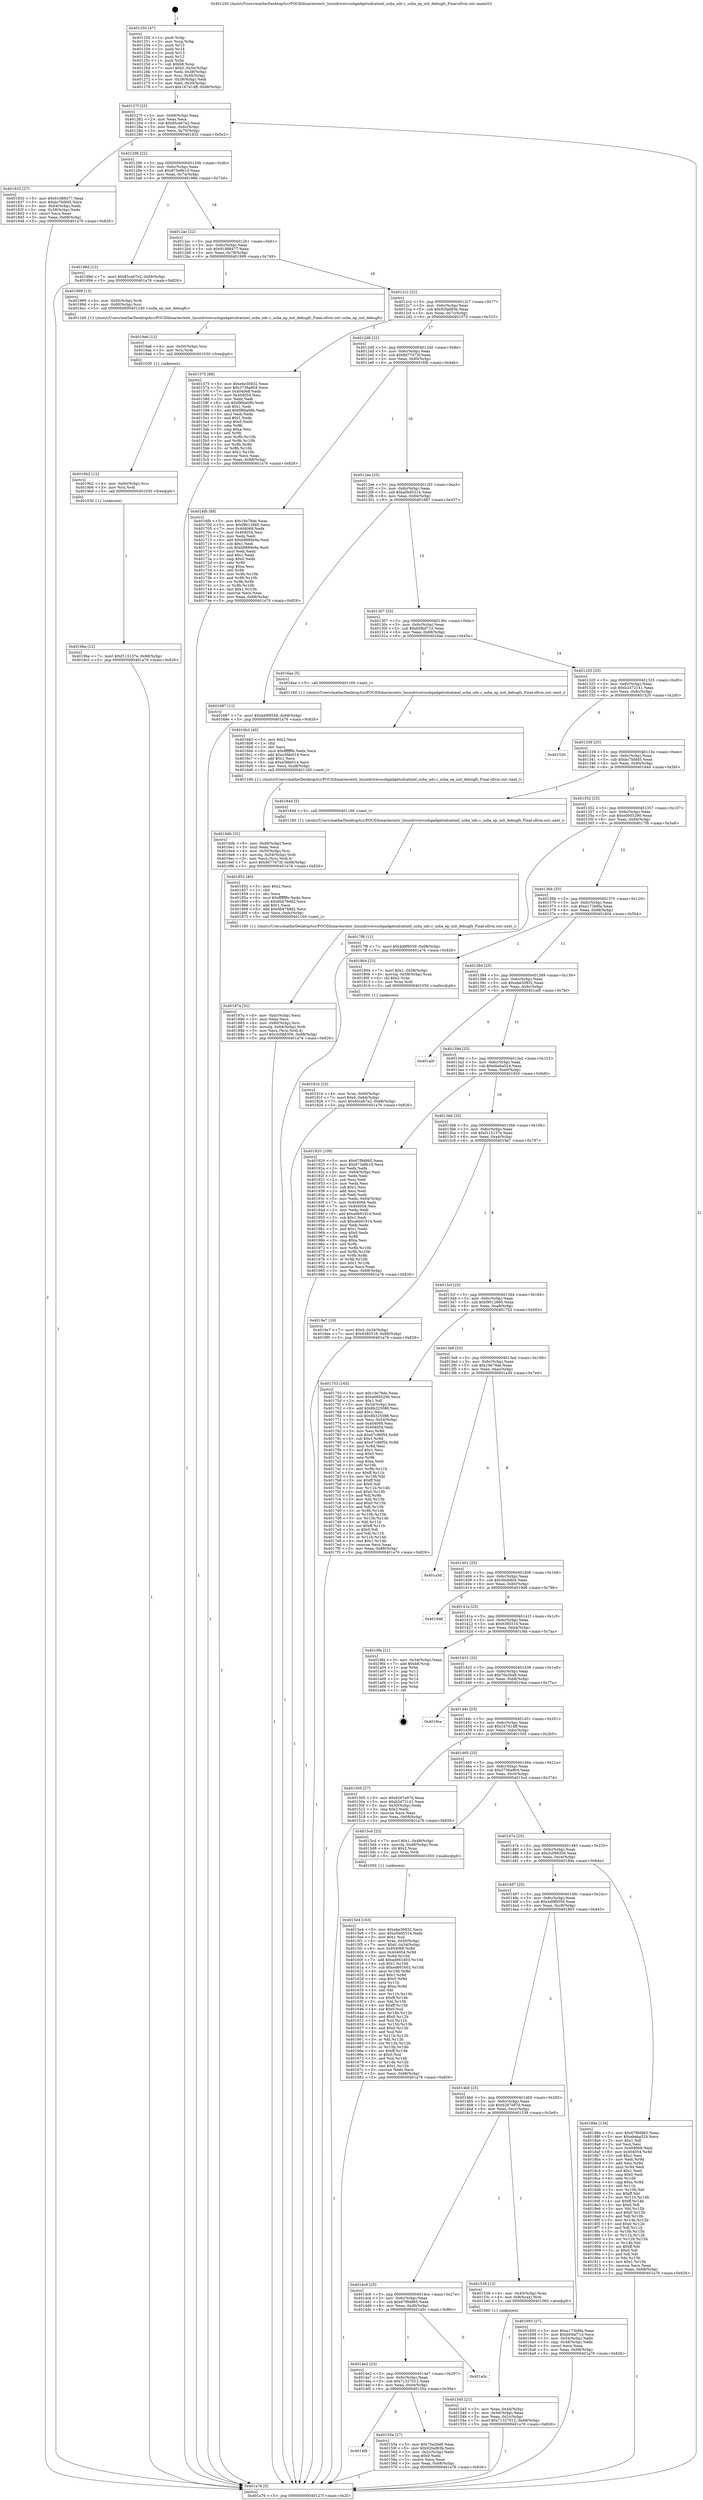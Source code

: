 digraph "0x401250" {
  label = "0x401250 (/mnt/c/Users/mathe/Desktop/tcc/POCII/binaries/extr_linuxdriversusbgadgetudcatmel_usba_udc.c_usba_ep_init_debugfs_Final-ollvm.out::main(0))"
  labelloc = "t"
  node[shape=record]

  Entry [label="",width=0.3,height=0.3,shape=circle,fillcolor=black,style=filled]
  "0x40127f" [label="{
     0x40127f [23]\l
     | [instrs]\l
     &nbsp;&nbsp;0x40127f \<+3\>: mov -0x68(%rbp),%eax\l
     &nbsp;&nbsp;0x401282 \<+2\>: mov %eax,%ecx\l
     &nbsp;&nbsp;0x401284 \<+6\>: sub $0x85ceb7e2,%ecx\l
     &nbsp;&nbsp;0x40128a \<+3\>: mov %eax,-0x6c(%rbp)\l
     &nbsp;&nbsp;0x40128d \<+3\>: mov %ecx,-0x70(%rbp)\l
     &nbsp;&nbsp;0x401290 \<+6\>: je 0000000000401832 \<main+0x5e2\>\l
  }"]
  "0x401832" [label="{
     0x401832 [27]\l
     | [instrs]\l
     &nbsp;&nbsp;0x401832 \<+5\>: mov $0x91d88477,%eax\l
     &nbsp;&nbsp;0x401837 \<+5\>: mov $0xbc7bfdd5,%ecx\l
     &nbsp;&nbsp;0x40183c \<+3\>: mov -0x64(%rbp),%edx\l
     &nbsp;&nbsp;0x40183f \<+3\>: cmp -0x58(%rbp),%edx\l
     &nbsp;&nbsp;0x401842 \<+3\>: cmovl %ecx,%eax\l
     &nbsp;&nbsp;0x401845 \<+3\>: mov %eax,-0x68(%rbp)\l
     &nbsp;&nbsp;0x401848 \<+5\>: jmp 0000000000401a76 \<main+0x826\>\l
  }"]
  "0x401296" [label="{
     0x401296 [22]\l
     | [instrs]\l
     &nbsp;&nbsp;0x401296 \<+5\>: jmp 000000000040129b \<main+0x4b\>\l
     &nbsp;&nbsp;0x40129b \<+3\>: mov -0x6c(%rbp),%eax\l
     &nbsp;&nbsp;0x40129e \<+5\>: sub $0x873e9b1d,%eax\l
     &nbsp;&nbsp;0x4012a3 \<+3\>: mov %eax,-0x74(%rbp)\l
     &nbsp;&nbsp;0x4012a6 \<+6\>: je 000000000040198d \<main+0x73d\>\l
  }"]
  Exit [label="",width=0.3,height=0.3,shape=circle,fillcolor=black,style=filled,peripheries=2]
  "0x40198d" [label="{
     0x40198d [12]\l
     | [instrs]\l
     &nbsp;&nbsp;0x40198d \<+7\>: movl $0x85ceb7e2,-0x68(%rbp)\l
     &nbsp;&nbsp;0x401994 \<+5\>: jmp 0000000000401a76 \<main+0x826\>\l
  }"]
  "0x4012ac" [label="{
     0x4012ac [22]\l
     | [instrs]\l
     &nbsp;&nbsp;0x4012ac \<+5\>: jmp 00000000004012b1 \<main+0x61\>\l
     &nbsp;&nbsp;0x4012b1 \<+3\>: mov -0x6c(%rbp),%eax\l
     &nbsp;&nbsp;0x4012b4 \<+5\>: sub $0x91d88477,%eax\l
     &nbsp;&nbsp;0x4012b9 \<+3\>: mov %eax,-0x78(%rbp)\l
     &nbsp;&nbsp;0x4012bc \<+6\>: je 0000000000401999 \<main+0x749\>\l
  }"]
  "0x4019be" [label="{
     0x4019be [12]\l
     | [instrs]\l
     &nbsp;&nbsp;0x4019be \<+7\>: movl $0xf115137e,-0x68(%rbp)\l
     &nbsp;&nbsp;0x4019c5 \<+5\>: jmp 0000000000401a76 \<main+0x826\>\l
  }"]
  "0x401999" [label="{
     0x401999 [13]\l
     | [instrs]\l
     &nbsp;&nbsp;0x401999 \<+4\>: mov -0x50(%rbp),%rdi\l
     &nbsp;&nbsp;0x40199d \<+4\>: mov -0x60(%rbp),%rsi\l
     &nbsp;&nbsp;0x4019a1 \<+5\>: call 0000000000401240 \<usba_ep_init_debugfs\>\l
     | [calls]\l
     &nbsp;&nbsp;0x401240 \{1\} (/mnt/c/Users/mathe/Desktop/tcc/POCII/binaries/extr_linuxdriversusbgadgetudcatmel_usba_udc.c_usba_ep_init_debugfs_Final-ollvm.out::usba_ep_init_debugfs)\l
  }"]
  "0x4012c2" [label="{
     0x4012c2 [22]\l
     | [instrs]\l
     &nbsp;&nbsp;0x4012c2 \<+5\>: jmp 00000000004012c7 \<main+0x77\>\l
     &nbsp;&nbsp;0x4012c7 \<+3\>: mov -0x6c(%rbp),%eax\l
     &nbsp;&nbsp;0x4012ca \<+5\>: sub $0x92fad93b,%eax\l
     &nbsp;&nbsp;0x4012cf \<+3\>: mov %eax,-0x7c(%rbp)\l
     &nbsp;&nbsp;0x4012d2 \<+6\>: je 0000000000401575 \<main+0x325\>\l
  }"]
  "0x4019b2" [label="{
     0x4019b2 [12]\l
     | [instrs]\l
     &nbsp;&nbsp;0x4019b2 \<+4\>: mov -0x60(%rbp),%rsi\l
     &nbsp;&nbsp;0x4019b6 \<+3\>: mov %rsi,%rdi\l
     &nbsp;&nbsp;0x4019b9 \<+5\>: call 0000000000401030 \<free@plt\>\l
     | [calls]\l
     &nbsp;&nbsp;0x401030 \{1\} (unknown)\l
  }"]
  "0x401575" [label="{
     0x401575 [88]\l
     | [instrs]\l
     &nbsp;&nbsp;0x401575 \<+5\>: mov $0xebe30832,%eax\l
     &nbsp;&nbsp;0x40157a \<+5\>: mov $0x3736a904,%ecx\l
     &nbsp;&nbsp;0x40157f \<+7\>: mov 0x404068,%edx\l
     &nbsp;&nbsp;0x401586 \<+7\>: mov 0x404054,%esi\l
     &nbsp;&nbsp;0x40158d \<+2\>: mov %edx,%edi\l
     &nbsp;&nbsp;0x40158f \<+6\>: sub $0xf9fda08b,%edi\l
     &nbsp;&nbsp;0x401595 \<+3\>: sub $0x1,%edi\l
     &nbsp;&nbsp;0x401598 \<+6\>: add $0xf9fda08b,%edi\l
     &nbsp;&nbsp;0x40159e \<+3\>: imul %edi,%edx\l
     &nbsp;&nbsp;0x4015a1 \<+3\>: and $0x1,%edx\l
     &nbsp;&nbsp;0x4015a4 \<+3\>: cmp $0x0,%edx\l
     &nbsp;&nbsp;0x4015a7 \<+4\>: sete %r8b\l
     &nbsp;&nbsp;0x4015ab \<+3\>: cmp $0xa,%esi\l
     &nbsp;&nbsp;0x4015ae \<+4\>: setl %r9b\l
     &nbsp;&nbsp;0x4015b2 \<+3\>: mov %r8b,%r10b\l
     &nbsp;&nbsp;0x4015b5 \<+3\>: and %r9b,%r10b\l
     &nbsp;&nbsp;0x4015b8 \<+3\>: xor %r9b,%r8b\l
     &nbsp;&nbsp;0x4015bb \<+3\>: or %r8b,%r10b\l
     &nbsp;&nbsp;0x4015be \<+4\>: test $0x1,%r10b\l
     &nbsp;&nbsp;0x4015c2 \<+3\>: cmovne %ecx,%eax\l
     &nbsp;&nbsp;0x4015c5 \<+3\>: mov %eax,-0x68(%rbp)\l
     &nbsp;&nbsp;0x4015c8 \<+5\>: jmp 0000000000401a76 \<main+0x826\>\l
  }"]
  "0x4012d8" [label="{
     0x4012d8 [22]\l
     | [instrs]\l
     &nbsp;&nbsp;0x4012d8 \<+5\>: jmp 00000000004012dd \<main+0x8d\>\l
     &nbsp;&nbsp;0x4012dd \<+3\>: mov -0x6c(%rbp),%eax\l
     &nbsp;&nbsp;0x4012e0 \<+5\>: sub $0x9d77d73f,%eax\l
     &nbsp;&nbsp;0x4012e5 \<+3\>: mov %eax,-0x80(%rbp)\l
     &nbsp;&nbsp;0x4012e8 \<+6\>: je 00000000004016fb \<main+0x4ab\>\l
  }"]
  "0x4019a6" [label="{
     0x4019a6 [12]\l
     | [instrs]\l
     &nbsp;&nbsp;0x4019a6 \<+4\>: mov -0x50(%rbp),%rsi\l
     &nbsp;&nbsp;0x4019aa \<+3\>: mov %rsi,%rdi\l
     &nbsp;&nbsp;0x4019ad \<+5\>: call 0000000000401030 \<free@plt\>\l
     | [calls]\l
     &nbsp;&nbsp;0x401030 \{1\} (unknown)\l
  }"]
  "0x4016fb" [label="{
     0x4016fb [88]\l
     | [instrs]\l
     &nbsp;&nbsp;0x4016fb \<+5\>: mov $0x19e79de,%eax\l
     &nbsp;&nbsp;0x401700 \<+5\>: mov $0xf9012660,%ecx\l
     &nbsp;&nbsp;0x401705 \<+7\>: mov 0x404068,%edx\l
     &nbsp;&nbsp;0x40170c \<+7\>: mov 0x404054,%esi\l
     &nbsp;&nbsp;0x401713 \<+2\>: mov %edx,%edi\l
     &nbsp;&nbsp;0x401715 \<+6\>: add $0xb9889e9a,%edi\l
     &nbsp;&nbsp;0x40171b \<+3\>: sub $0x1,%edi\l
     &nbsp;&nbsp;0x40171e \<+6\>: sub $0xb9889e9a,%edi\l
     &nbsp;&nbsp;0x401724 \<+3\>: imul %edi,%edx\l
     &nbsp;&nbsp;0x401727 \<+3\>: and $0x1,%edx\l
     &nbsp;&nbsp;0x40172a \<+3\>: cmp $0x0,%edx\l
     &nbsp;&nbsp;0x40172d \<+4\>: sete %r8b\l
     &nbsp;&nbsp;0x401731 \<+3\>: cmp $0xa,%esi\l
     &nbsp;&nbsp;0x401734 \<+4\>: setl %r9b\l
     &nbsp;&nbsp;0x401738 \<+3\>: mov %r8b,%r10b\l
     &nbsp;&nbsp;0x40173b \<+3\>: and %r9b,%r10b\l
     &nbsp;&nbsp;0x40173e \<+3\>: xor %r9b,%r8b\l
     &nbsp;&nbsp;0x401741 \<+3\>: or %r8b,%r10b\l
     &nbsp;&nbsp;0x401744 \<+4\>: test $0x1,%r10b\l
     &nbsp;&nbsp;0x401748 \<+3\>: cmovne %ecx,%eax\l
     &nbsp;&nbsp;0x40174b \<+3\>: mov %eax,-0x68(%rbp)\l
     &nbsp;&nbsp;0x40174e \<+5\>: jmp 0000000000401a76 \<main+0x826\>\l
  }"]
  "0x4012ee" [label="{
     0x4012ee [25]\l
     | [instrs]\l
     &nbsp;&nbsp;0x4012ee \<+5\>: jmp 00000000004012f3 \<main+0xa3\>\l
     &nbsp;&nbsp;0x4012f3 \<+3\>: mov -0x6c(%rbp),%eax\l
     &nbsp;&nbsp;0x4012f6 \<+5\>: sub $0xa5bd5314,%eax\l
     &nbsp;&nbsp;0x4012fb \<+6\>: mov %eax,-0x84(%rbp)\l
     &nbsp;&nbsp;0x401301 \<+6\>: je 0000000000401687 \<main+0x437\>\l
  }"]
  "0x40187a" [label="{
     0x40187a [32]\l
     | [instrs]\l
     &nbsp;&nbsp;0x40187a \<+6\>: mov -0xdc(%rbp),%ecx\l
     &nbsp;&nbsp;0x401880 \<+3\>: imul %eax,%ecx\l
     &nbsp;&nbsp;0x401883 \<+4\>: mov -0x60(%rbp),%rsi\l
     &nbsp;&nbsp;0x401887 \<+4\>: movslq -0x64(%rbp),%rdi\l
     &nbsp;&nbsp;0x40188b \<+3\>: mov %ecx,(%rsi,%rdi,4)\l
     &nbsp;&nbsp;0x40188e \<+7\>: movl $0x3c068356,-0x68(%rbp)\l
     &nbsp;&nbsp;0x401895 \<+5\>: jmp 0000000000401a76 \<main+0x826\>\l
  }"]
  "0x401687" [label="{
     0x401687 [12]\l
     | [instrs]\l
     &nbsp;&nbsp;0x401687 \<+7\>: movl $0x4d9f9559,-0x68(%rbp)\l
     &nbsp;&nbsp;0x40168e \<+5\>: jmp 0000000000401a76 \<main+0x826\>\l
  }"]
  "0x401307" [label="{
     0x401307 [25]\l
     | [instrs]\l
     &nbsp;&nbsp;0x401307 \<+5\>: jmp 000000000040130c \<main+0xbc\>\l
     &nbsp;&nbsp;0x40130c \<+3\>: mov -0x6c(%rbp),%eax\l
     &nbsp;&nbsp;0x40130f \<+5\>: sub $0xb09af71d,%eax\l
     &nbsp;&nbsp;0x401314 \<+6\>: mov %eax,-0x88(%rbp)\l
     &nbsp;&nbsp;0x40131a \<+6\>: je 00000000004016ae \<main+0x45e\>\l
  }"]
  "0x401852" [label="{
     0x401852 [40]\l
     | [instrs]\l
     &nbsp;&nbsp;0x401852 \<+5\>: mov $0x2,%ecx\l
     &nbsp;&nbsp;0x401857 \<+1\>: cltd\l
     &nbsp;&nbsp;0x401858 \<+2\>: idiv %ecx\l
     &nbsp;&nbsp;0x40185a \<+6\>: imul $0xfffffffe,%edx,%ecx\l
     &nbsp;&nbsp;0x401860 \<+6\>: sub $0x6b479dd2,%ecx\l
     &nbsp;&nbsp;0x401866 \<+3\>: add $0x1,%ecx\l
     &nbsp;&nbsp;0x401869 \<+6\>: add $0x6b479dd2,%ecx\l
     &nbsp;&nbsp;0x40186f \<+6\>: mov %ecx,-0xdc(%rbp)\l
     &nbsp;&nbsp;0x401875 \<+5\>: call 0000000000401160 \<next_i\>\l
     | [calls]\l
     &nbsp;&nbsp;0x401160 \{1\} (/mnt/c/Users/mathe/Desktop/tcc/POCII/binaries/extr_linuxdriversusbgadgetudcatmel_usba_udc.c_usba_ep_init_debugfs_Final-ollvm.out::next_i)\l
  }"]
  "0x4016ae" [label="{
     0x4016ae [5]\l
     | [instrs]\l
     &nbsp;&nbsp;0x4016ae \<+5\>: call 0000000000401160 \<next_i\>\l
     | [calls]\l
     &nbsp;&nbsp;0x401160 \{1\} (/mnt/c/Users/mathe/Desktop/tcc/POCII/binaries/extr_linuxdriversusbgadgetudcatmel_usba_udc.c_usba_ep_init_debugfs_Final-ollvm.out::next_i)\l
  }"]
  "0x401320" [label="{
     0x401320 [25]\l
     | [instrs]\l
     &nbsp;&nbsp;0x401320 \<+5\>: jmp 0000000000401325 \<main+0xd5\>\l
     &nbsp;&nbsp;0x401325 \<+3\>: mov -0x6c(%rbp),%eax\l
     &nbsp;&nbsp;0x401328 \<+5\>: sub $0xb2d72141,%eax\l
     &nbsp;&nbsp;0x40132d \<+6\>: mov %eax,-0x8c(%rbp)\l
     &nbsp;&nbsp;0x401333 \<+6\>: je 0000000000401520 \<main+0x2d0\>\l
  }"]
  "0x40181b" [label="{
     0x40181b [23]\l
     | [instrs]\l
     &nbsp;&nbsp;0x40181b \<+4\>: mov %rax,-0x60(%rbp)\l
     &nbsp;&nbsp;0x40181f \<+7\>: movl $0x0,-0x64(%rbp)\l
     &nbsp;&nbsp;0x401826 \<+7\>: movl $0x85ceb7e2,-0x68(%rbp)\l
     &nbsp;&nbsp;0x40182d \<+5\>: jmp 0000000000401a76 \<main+0x826\>\l
  }"]
  "0x401520" [label="{
     0x401520\l
  }", style=dashed]
  "0x401339" [label="{
     0x401339 [25]\l
     | [instrs]\l
     &nbsp;&nbsp;0x401339 \<+5\>: jmp 000000000040133e \<main+0xee\>\l
     &nbsp;&nbsp;0x40133e \<+3\>: mov -0x6c(%rbp),%eax\l
     &nbsp;&nbsp;0x401341 \<+5\>: sub $0xbc7bfdd5,%eax\l
     &nbsp;&nbsp;0x401346 \<+6\>: mov %eax,-0x90(%rbp)\l
     &nbsp;&nbsp;0x40134c \<+6\>: je 000000000040184d \<main+0x5fd\>\l
  }"]
  "0x4016db" [label="{
     0x4016db [32]\l
     | [instrs]\l
     &nbsp;&nbsp;0x4016db \<+6\>: mov -0xd8(%rbp),%ecx\l
     &nbsp;&nbsp;0x4016e1 \<+3\>: imul %eax,%ecx\l
     &nbsp;&nbsp;0x4016e4 \<+4\>: mov -0x50(%rbp),%rsi\l
     &nbsp;&nbsp;0x4016e8 \<+4\>: movslq -0x54(%rbp),%rdi\l
     &nbsp;&nbsp;0x4016ec \<+3\>: mov %ecx,(%rsi,%rdi,4)\l
     &nbsp;&nbsp;0x4016ef \<+7\>: movl $0x9d77d73f,-0x68(%rbp)\l
     &nbsp;&nbsp;0x4016f6 \<+5\>: jmp 0000000000401a76 \<main+0x826\>\l
  }"]
  "0x40184d" [label="{
     0x40184d [5]\l
     | [instrs]\l
     &nbsp;&nbsp;0x40184d \<+5\>: call 0000000000401160 \<next_i\>\l
     | [calls]\l
     &nbsp;&nbsp;0x401160 \{1\} (/mnt/c/Users/mathe/Desktop/tcc/POCII/binaries/extr_linuxdriversusbgadgetudcatmel_usba_udc.c_usba_ep_init_debugfs_Final-ollvm.out::next_i)\l
  }"]
  "0x401352" [label="{
     0x401352 [25]\l
     | [instrs]\l
     &nbsp;&nbsp;0x401352 \<+5\>: jmp 0000000000401357 \<main+0x107\>\l
     &nbsp;&nbsp;0x401357 \<+3\>: mov -0x6c(%rbp),%eax\l
     &nbsp;&nbsp;0x40135a \<+5\>: sub $0xe0955290,%eax\l
     &nbsp;&nbsp;0x40135f \<+6\>: mov %eax,-0x94(%rbp)\l
     &nbsp;&nbsp;0x401365 \<+6\>: je 00000000004017f8 \<main+0x5a8\>\l
  }"]
  "0x4016b3" [label="{
     0x4016b3 [40]\l
     | [instrs]\l
     &nbsp;&nbsp;0x4016b3 \<+5\>: mov $0x2,%ecx\l
     &nbsp;&nbsp;0x4016b8 \<+1\>: cltd\l
     &nbsp;&nbsp;0x4016b9 \<+2\>: idiv %ecx\l
     &nbsp;&nbsp;0x4016bb \<+6\>: imul $0xfffffffe,%edx,%ecx\l
     &nbsp;&nbsp;0x4016c1 \<+6\>: add $0xe3fde014,%ecx\l
     &nbsp;&nbsp;0x4016c7 \<+3\>: add $0x1,%ecx\l
     &nbsp;&nbsp;0x4016ca \<+6\>: sub $0xe3fde014,%ecx\l
     &nbsp;&nbsp;0x4016d0 \<+6\>: mov %ecx,-0xd8(%rbp)\l
     &nbsp;&nbsp;0x4016d6 \<+5\>: call 0000000000401160 \<next_i\>\l
     | [calls]\l
     &nbsp;&nbsp;0x401160 \{1\} (/mnt/c/Users/mathe/Desktop/tcc/POCII/binaries/extr_linuxdriversusbgadgetudcatmel_usba_udc.c_usba_ep_init_debugfs_Final-ollvm.out::next_i)\l
  }"]
  "0x4017f8" [label="{
     0x4017f8 [12]\l
     | [instrs]\l
     &nbsp;&nbsp;0x4017f8 \<+7\>: movl $0x4d9f9559,-0x68(%rbp)\l
     &nbsp;&nbsp;0x4017ff \<+5\>: jmp 0000000000401a76 \<main+0x826\>\l
  }"]
  "0x40136b" [label="{
     0x40136b [25]\l
     | [instrs]\l
     &nbsp;&nbsp;0x40136b \<+5\>: jmp 0000000000401370 \<main+0x120\>\l
     &nbsp;&nbsp;0x401370 \<+3\>: mov -0x6c(%rbp),%eax\l
     &nbsp;&nbsp;0x401373 \<+5\>: sub $0xe173b6fa,%eax\l
     &nbsp;&nbsp;0x401378 \<+6\>: mov %eax,-0x98(%rbp)\l
     &nbsp;&nbsp;0x40137e \<+6\>: je 0000000000401804 \<main+0x5b4\>\l
  }"]
  "0x4015e4" [label="{
     0x4015e4 [163]\l
     | [instrs]\l
     &nbsp;&nbsp;0x4015e4 \<+5\>: mov $0xebe30832,%ecx\l
     &nbsp;&nbsp;0x4015e9 \<+5\>: mov $0xa5bd5314,%edx\l
     &nbsp;&nbsp;0x4015ee \<+3\>: mov $0x1,%sil\l
     &nbsp;&nbsp;0x4015f1 \<+4\>: mov %rax,-0x50(%rbp)\l
     &nbsp;&nbsp;0x4015f5 \<+7\>: movl $0x0,-0x54(%rbp)\l
     &nbsp;&nbsp;0x4015fc \<+8\>: mov 0x404068,%r8d\l
     &nbsp;&nbsp;0x401604 \<+8\>: mov 0x404054,%r9d\l
     &nbsp;&nbsp;0x40160c \<+3\>: mov %r8d,%r10d\l
     &nbsp;&nbsp;0x40160f \<+7\>: add $0xed661603,%r10d\l
     &nbsp;&nbsp;0x401616 \<+4\>: sub $0x1,%r10d\l
     &nbsp;&nbsp;0x40161a \<+7\>: sub $0xed661603,%r10d\l
     &nbsp;&nbsp;0x401621 \<+4\>: imul %r10d,%r8d\l
     &nbsp;&nbsp;0x401625 \<+4\>: and $0x1,%r8d\l
     &nbsp;&nbsp;0x401629 \<+4\>: cmp $0x0,%r8d\l
     &nbsp;&nbsp;0x40162d \<+4\>: sete %r11b\l
     &nbsp;&nbsp;0x401631 \<+4\>: cmp $0xa,%r9d\l
     &nbsp;&nbsp;0x401635 \<+3\>: setl %bl\l
     &nbsp;&nbsp;0x401638 \<+3\>: mov %r11b,%r14b\l
     &nbsp;&nbsp;0x40163b \<+4\>: xor $0xff,%r14b\l
     &nbsp;&nbsp;0x40163f \<+3\>: mov %bl,%r15b\l
     &nbsp;&nbsp;0x401642 \<+4\>: xor $0xff,%r15b\l
     &nbsp;&nbsp;0x401646 \<+4\>: xor $0x0,%sil\l
     &nbsp;&nbsp;0x40164a \<+3\>: mov %r14b,%r12b\l
     &nbsp;&nbsp;0x40164d \<+4\>: and $0x0,%r12b\l
     &nbsp;&nbsp;0x401651 \<+3\>: and %sil,%r11b\l
     &nbsp;&nbsp;0x401654 \<+3\>: mov %r15b,%r13b\l
     &nbsp;&nbsp;0x401657 \<+4\>: and $0x0,%r13b\l
     &nbsp;&nbsp;0x40165b \<+3\>: and %sil,%bl\l
     &nbsp;&nbsp;0x40165e \<+3\>: or %r11b,%r12b\l
     &nbsp;&nbsp;0x401661 \<+3\>: or %bl,%r13b\l
     &nbsp;&nbsp;0x401664 \<+3\>: xor %r13b,%r12b\l
     &nbsp;&nbsp;0x401667 \<+3\>: or %r15b,%r14b\l
     &nbsp;&nbsp;0x40166a \<+4\>: xor $0xff,%r14b\l
     &nbsp;&nbsp;0x40166e \<+4\>: or $0x0,%sil\l
     &nbsp;&nbsp;0x401672 \<+3\>: and %sil,%r14b\l
     &nbsp;&nbsp;0x401675 \<+3\>: or %r14b,%r12b\l
     &nbsp;&nbsp;0x401678 \<+4\>: test $0x1,%r12b\l
     &nbsp;&nbsp;0x40167c \<+3\>: cmovne %edx,%ecx\l
     &nbsp;&nbsp;0x40167f \<+3\>: mov %ecx,-0x68(%rbp)\l
     &nbsp;&nbsp;0x401682 \<+5\>: jmp 0000000000401a76 \<main+0x826\>\l
  }"]
  "0x401804" [label="{
     0x401804 [23]\l
     | [instrs]\l
     &nbsp;&nbsp;0x401804 \<+7\>: movl $0x1,-0x58(%rbp)\l
     &nbsp;&nbsp;0x40180b \<+4\>: movslq -0x58(%rbp),%rax\l
     &nbsp;&nbsp;0x40180f \<+4\>: shl $0x2,%rax\l
     &nbsp;&nbsp;0x401813 \<+3\>: mov %rax,%rdi\l
     &nbsp;&nbsp;0x401816 \<+5\>: call 0000000000401050 \<malloc@plt\>\l
     | [calls]\l
     &nbsp;&nbsp;0x401050 \{1\} (unknown)\l
  }"]
  "0x401384" [label="{
     0x401384 [25]\l
     | [instrs]\l
     &nbsp;&nbsp;0x401384 \<+5\>: jmp 0000000000401389 \<main+0x139\>\l
     &nbsp;&nbsp;0x401389 \<+3\>: mov -0x6c(%rbp),%eax\l
     &nbsp;&nbsp;0x40138c \<+5\>: sub $0xebe30832,%eax\l
     &nbsp;&nbsp;0x401391 \<+6\>: mov %eax,-0x9c(%rbp)\l
     &nbsp;&nbsp;0x401397 \<+6\>: je 0000000000401a0f \<main+0x7bf\>\l
  }"]
  "0x4014fb" [label="{
     0x4014fb\l
  }", style=dashed]
  "0x401a0f" [label="{
     0x401a0f\l
  }", style=dashed]
  "0x40139d" [label="{
     0x40139d [25]\l
     | [instrs]\l
     &nbsp;&nbsp;0x40139d \<+5\>: jmp 00000000004013a2 \<main+0x152\>\l
     &nbsp;&nbsp;0x4013a2 \<+3\>: mov -0x6c(%rbp),%eax\l
     &nbsp;&nbsp;0x4013a5 \<+5\>: sub $0xebeba524,%eax\l
     &nbsp;&nbsp;0x4013aa \<+6\>: mov %eax,-0xa0(%rbp)\l
     &nbsp;&nbsp;0x4013b0 \<+6\>: je 0000000000401920 \<main+0x6d0\>\l
  }"]
  "0x40155a" [label="{
     0x40155a [27]\l
     | [instrs]\l
     &nbsp;&nbsp;0x40155a \<+5\>: mov $0x70e2bd8,%eax\l
     &nbsp;&nbsp;0x40155f \<+5\>: mov $0x92fad93b,%ecx\l
     &nbsp;&nbsp;0x401564 \<+3\>: mov -0x2c(%rbp),%edx\l
     &nbsp;&nbsp;0x401567 \<+3\>: cmp $0x0,%edx\l
     &nbsp;&nbsp;0x40156a \<+3\>: cmove %ecx,%eax\l
     &nbsp;&nbsp;0x40156d \<+3\>: mov %eax,-0x68(%rbp)\l
     &nbsp;&nbsp;0x401570 \<+5\>: jmp 0000000000401a76 \<main+0x826\>\l
  }"]
  "0x401920" [label="{
     0x401920 [109]\l
     | [instrs]\l
     &nbsp;&nbsp;0x401920 \<+5\>: mov $0x67f9d865,%eax\l
     &nbsp;&nbsp;0x401925 \<+5\>: mov $0x873e9b1d,%ecx\l
     &nbsp;&nbsp;0x40192a \<+2\>: xor %edx,%edx\l
     &nbsp;&nbsp;0x40192c \<+3\>: mov -0x64(%rbp),%esi\l
     &nbsp;&nbsp;0x40192f \<+2\>: mov %edx,%edi\l
     &nbsp;&nbsp;0x401931 \<+2\>: sub %esi,%edi\l
     &nbsp;&nbsp;0x401933 \<+2\>: mov %edx,%esi\l
     &nbsp;&nbsp;0x401935 \<+3\>: sub $0x1,%esi\l
     &nbsp;&nbsp;0x401938 \<+2\>: add %esi,%edi\l
     &nbsp;&nbsp;0x40193a \<+2\>: sub %edi,%edx\l
     &nbsp;&nbsp;0x40193c \<+3\>: mov %edx,-0x64(%rbp)\l
     &nbsp;&nbsp;0x40193f \<+7\>: mov 0x404068,%edx\l
     &nbsp;&nbsp;0x401946 \<+7\>: mov 0x404054,%esi\l
     &nbsp;&nbsp;0x40194d \<+2\>: mov %edx,%edi\l
     &nbsp;&nbsp;0x40194f \<+6\>: add $0xa6b91914,%edi\l
     &nbsp;&nbsp;0x401955 \<+3\>: sub $0x1,%edi\l
     &nbsp;&nbsp;0x401958 \<+6\>: sub $0xa6b91914,%edi\l
     &nbsp;&nbsp;0x40195e \<+3\>: imul %edi,%edx\l
     &nbsp;&nbsp;0x401961 \<+3\>: and $0x1,%edx\l
     &nbsp;&nbsp;0x401964 \<+3\>: cmp $0x0,%edx\l
     &nbsp;&nbsp;0x401967 \<+4\>: sete %r8b\l
     &nbsp;&nbsp;0x40196b \<+3\>: cmp $0xa,%esi\l
     &nbsp;&nbsp;0x40196e \<+4\>: setl %r9b\l
     &nbsp;&nbsp;0x401972 \<+3\>: mov %r8b,%r10b\l
     &nbsp;&nbsp;0x401975 \<+3\>: and %r9b,%r10b\l
     &nbsp;&nbsp;0x401978 \<+3\>: xor %r9b,%r8b\l
     &nbsp;&nbsp;0x40197b \<+3\>: or %r8b,%r10b\l
     &nbsp;&nbsp;0x40197e \<+4\>: test $0x1,%r10b\l
     &nbsp;&nbsp;0x401982 \<+3\>: cmovne %ecx,%eax\l
     &nbsp;&nbsp;0x401985 \<+3\>: mov %eax,-0x68(%rbp)\l
     &nbsp;&nbsp;0x401988 \<+5\>: jmp 0000000000401a76 \<main+0x826\>\l
  }"]
  "0x4013b6" [label="{
     0x4013b6 [25]\l
     | [instrs]\l
     &nbsp;&nbsp;0x4013b6 \<+5\>: jmp 00000000004013bb \<main+0x16b\>\l
     &nbsp;&nbsp;0x4013bb \<+3\>: mov -0x6c(%rbp),%eax\l
     &nbsp;&nbsp;0x4013be \<+5\>: sub $0xf115137e,%eax\l
     &nbsp;&nbsp;0x4013c3 \<+6\>: mov %eax,-0xa4(%rbp)\l
     &nbsp;&nbsp;0x4013c9 \<+6\>: je 00000000004019e7 \<main+0x797\>\l
  }"]
  "0x4014e2" [label="{
     0x4014e2 [25]\l
     | [instrs]\l
     &nbsp;&nbsp;0x4014e2 \<+5\>: jmp 00000000004014e7 \<main+0x297\>\l
     &nbsp;&nbsp;0x4014e7 \<+3\>: mov -0x6c(%rbp),%eax\l
     &nbsp;&nbsp;0x4014ea \<+5\>: sub $0x71327012,%eax\l
     &nbsp;&nbsp;0x4014ef \<+6\>: mov %eax,-0xd4(%rbp)\l
     &nbsp;&nbsp;0x4014f5 \<+6\>: je 000000000040155a \<main+0x30a\>\l
  }"]
  "0x4019e7" [label="{
     0x4019e7 [19]\l
     | [instrs]\l
     &nbsp;&nbsp;0x4019e7 \<+7\>: movl $0x0,-0x34(%rbp)\l
     &nbsp;&nbsp;0x4019ee \<+7\>: movl $0x6385516,-0x68(%rbp)\l
     &nbsp;&nbsp;0x4019f5 \<+5\>: jmp 0000000000401a76 \<main+0x826\>\l
  }"]
  "0x4013cf" [label="{
     0x4013cf [25]\l
     | [instrs]\l
     &nbsp;&nbsp;0x4013cf \<+5\>: jmp 00000000004013d4 \<main+0x184\>\l
     &nbsp;&nbsp;0x4013d4 \<+3\>: mov -0x6c(%rbp),%eax\l
     &nbsp;&nbsp;0x4013d7 \<+5\>: sub $0xf9012660,%eax\l
     &nbsp;&nbsp;0x4013dc \<+6\>: mov %eax,-0xa8(%rbp)\l
     &nbsp;&nbsp;0x4013e2 \<+6\>: je 0000000000401753 \<main+0x503\>\l
  }"]
  "0x401a5c" [label="{
     0x401a5c\l
  }", style=dashed]
  "0x401753" [label="{
     0x401753 [165]\l
     | [instrs]\l
     &nbsp;&nbsp;0x401753 \<+5\>: mov $0x19e79de,%eax\l
     &nbsp;&nbsp;0x401758 \<+5\>: mov $0xe0955290,%ecx\l
     &nbsp;&nbsp;0x40175d \<+2\>: mov $0x1,%dl\l
     &nbsp;&nbsp;0x40175f \<+3\>: mov -0x54(%rbp),%esi\l
     &nbsp;&nbsp;0x401762 \<+6\>: add $0x8b325086,%esi\l
     &nbsp;&nbsp;0x401768 \<+3\>: add $0x1,%esi\l
     &nbsp;&nbsp;0x40176b \<+6\>: sub $0x8b325086,%esi\l
     &nbsp;&nbsp;0x401771 \<+3\>: mov %esi,-0x54(%rbp)\l
     &nbsp;&nbsp;0x401774 \<+7\>: mov 0x404068,%esi\l
     &nbsp;&nbsp;0x40177b \<+7\>: mov 0x404054,%edi\l
     &nbsp;&nbsp;0x401782 \<+3\>: mov %esi,%r8d\l
     &nbsp;&nbsp;0x401785 \<+7\>: sub $0xd7c86f54,%r8d\l
     &nbsp;&nbsp;0x40178c \<+4\>: sub $0x1,%r8d\l
     &nbsp;&nbsp;0x401790 \<+7\>: add $0xd7c86f54,%r8d\l
     &nbsp;&nbsp;0x401797 \<+4\>: imul %r8d,%esi\l
     &nbsp;&nbsp;0x40179b \<+3\>: and $0x1,%esi\l
     &nbsp;&nbsp;0x40179e \<+3\>: cmp $0x0,%esi\l
     &nbsp;&nbsp;0x4017a1 \<+4\>: sete %r9b\l
     &nbsp;&nbsp;0x4017a5 \<+3\>: cmp $0xa,%edi\l
     &nbsp;&nbsp;0x4017a8 \<+4\>: setl %r10b\l
     &nbsp;&nbsp;0x4017ac \<+3\>: mov %r9b,%r11b\l
     &nbsp;&nbsp;0x4017af \<+4\>: xor $0xff,%r11b\l
     &nbsp;&nbsp;0x4017b3 \<+3\>: mov %r10b,%bl\l
     &nbsp;&nbsp;0x4017b6 \<+3\>: xor $0xff,%bl\l
     &nbsp;&nbsp;0x4017b9 \<+3\>: xor $0x0,%dl\l
     &nbsp;&nbsp;0x4017bc \<+3\>: mov %r11b,%r14b\l
     &nbsp;&nbsp;0x4017bf \<+4\>: and $0x0,%r14b\l
     &nbsp;&nbsp;0x4017c3 \<+3\>: and %dl,%r9b\l
     &nbsp;&nbsp;0x4017c6 \<+3\>: mov %bl,%r15b\l
     &nbsp;&nbsp;0x4017c9 \<+4\>: and $0x0,%r15b\l
     &nbsp;&nbsp;0x4017cd \<+3\>: and %dl,%r10b\l
     &nbsp;&nbsp;0x4017d0 \<+3\>: or %r9b,%r14b\l
     &nbsp;&nbsp;0x4017d3 \<+3\>: or %r10b,%r15b\l
     &nbsp;&nbsp;0x4017d6 \<+3\>: xor %r15b,%r14b\l
     &nbsp;&nbsp;0x4017d9 \<+3\>: or %bl,%r11b\l
     &nbsp;&nbsp;0x4017dc \<+4\>: xor $0xff,%r11b\l
     &nbsp;&nbsp;0x4017e0 \<+3\>: or $0x0,%dl\l
     &nbsp;&nbsp;0x4017e3 \<+3\>: and %dl,%r11b\l
     &nbsp;&nbsp;0x4017e6 \<+3\>: or %r11b,%r14b\l
     &nbsp;&nbsp;0x4017e9 \<+4\>: test $0x1,%r14b\l
     &nbsp;&nbsp;0x4017ed \<+3\>: cmovne %ecx,%eax\l
     &nbsp;&nbsp;0x4017f0 \<+3\>: mov %eax,-0x68(%rbp)\l
     &nbsp;&nbsp;0x4017f3 \<+5\>: jmp 0000000000401a76 \<main+0x826\>\l
  }"]
  "0x4013e8" [label="{
     0x4013e8 [25]\l
     | [instrs]\l
     &nbsp;&nbsp;0x4013e8 \<+5\>: jmp 00000000004013ed \<main+0x19d\>\l
     &nbsp;&nbsp;0x4013ed \<+3\>: mov -0x6c(%rbp),%eax\l
     &nbsp;&nbsp;0x4013f0 \<+5\>: sub $0x19e79de,%eax\l
     &nbsp;&nbsp;0x4013f5 \<+6\>: mov %eax,-0xac(%rbp)\l
     &nbsp;&nbsp;0x4013fb \<+6\>: je 0000000000401a3d \<main+0x7ed\>\l
  }"]
  "0x401545" [label="{
     0x401545 [21]\l
     | [instrs]\l
     &nbsp;&nbsp;0x401545 \<+3\>: mov %eax,-0x44(%rbp)\l
     &nbsp;&nbsp;0x401548 \<+3\>: mov -0x44(%rbp),%eax\l
     &nbsp;&nbsp;0x40154b \<+3\>: mov %eax,-0x2c(%rbp)\l
     &nbsp;&nbsp;0x40154e \<+7\>: movl $0x71327012,-0x68(%rbp)\l
     &nbsp;&nbsp;0x401555 \<+5\>: jmp 0000000000401a76 \<main+0x826\>\l
  }"]
  "0x401a3d" [label="{
     0x401a3d\l
  }", style=dashed]
  "0x401401" [label="{
     0x401401 [25]\l
     | [instrs]\l
     &nbsp;&nbsp;0x401401 \<+5\>: jmp 0000000000401406 \<main+0x1b6\>\l
     &nbsp;&nbsp;0x401406 \<+3\>: mov -0x6c(%rbp),%eax\l
     &nbsp;&nbsp;0x401409 \<+5\>: sub $0x4bcbd04,%eax\l
     &nbsp;&nbsp;0x40140e \<+6\>: mov %eax,-0xb0(%rbp)\l
     &nbsp;&nbsp;0x401414 \<+6\>: je 00000000004019d6 \<main+0x786\>\l
  }"]
  "0x4014c9" [label="{
     0x4014c9 [25]\l
     | [instrs]\l
     &nbsp;&nbsp;0x4014c9 \<+5\>: jmp 00000000004014ce \<main+0x27e\>\l
     &nbsp;&nbsp;0x4014ce \<+3\>: mov -0x6c(%rbp),%eax\l
     &nbsp;&nbsp;0x4014d1 \<+5\>: sub $0x67f9d865,%eax\l
     &nbsp;&nbsp;0x4014d6 \<+6\>: mov %eax,-0xd0(%rbp)\l
     &nbsp;&nbsp;0x4014dc \<+6\>: je 0000000000401a5c \<main+0x80c\>\l
  }"]
  "0x4019d6" [label="{
     0x4019d6\l
  }", style=dashed]
  "0x40141a" [label="{
     0x40141a [25]\l
     | [instrs]\l
     &nbsp;&nbsp;0x40141a \<+5\>: jmp 000000000040141f \<main+0x1cf\>\l
     &nbsp;&nbsp;0x40141f \<+3\>: mov -0x6c(%rbp),%eax\l
     &nbsp;&nbsp;0x401422 \<+5\>: sub $0x6385516,%eax\l
     &nbsp;&nbsp;0x401427 \<+6\>: mov %eax,-0xb4(%rbp)\l
     &nbsp;&nbsp;0x40142d \<+6\>: je 00000000004019fa \<main+0x7aa\>\l
  }"]
  "0x401538" [label="{
     0x401538 [13]\l
     | [instrs]\l
     &nbsp;&nbsp;0x401538 \<+4\>: mov -0x40(%rbp),%rax\l
     &nbsp;&nbsp;0x40153c \<+4\>: mov 0x8(%rax),%rdi\l
     &nbsp;&nbsp;0x401540 \<+5\>: call 0000000000401060 \<atoi@plt\>\l
     | [calls]\l
     &nbsp;&nbsp;0x401060 \{1\} (unknown)\l
  }"]
  "0x4019fa" [label="{
     0x4019fa [21]\l
     | [instrs]\l
     &nbsp;&nbsp;0x4019fa \<+3\>: mov -0x34(%rbp),%eax\l
     &nbsp;&nbsp;0x4019fd \<+7\>: add $0xb8,%rsp\l
     &nbsp;&nbsp;0x401a04 \<+1\>: pop %rbx\l
     &nbsp;&nbsp;0x401a05 \<+2\>: pop %r12\l
     &nbsp;&nbsp;0x401a07 \<+2\>: pop %r13\l
     &nbsp;&nbsp;0x401a09 \<+2\>: pop %r14\l
     &nbsp;&nbsp;0x401a0b \<+2\>: pop %r15\l
     &nbsp;&nbsp;0x401a0d \<+1\>: pop %rbp\l
     &nbsp;&nbsp;0x401a0e \<+1\>: ret\l
  }"]
  "0x401433" [label="{
     0x401433 [25]\l
     | [instrs]\l
     &nbsp;&nbsp;0x401433 \<+5\>: jmp 0000000000401438 \<main+0x1e8\>\l
     &nbsp;&nbsp;0x401438 \<+3\>: mov -0x6c(%rbp),%eax\l
     &nbsp;&nbsp;0x40143b \<+5\>: sub $0x70e2bd8,%eax\l
     &nbsp;&nbsp;0x401440 \<+6\>: mov %eax,-0xb8(%rbp)\l
     &nbsp;&nbsp;0x401446 \<+6\>: je 00000000004019ca \<main+0x77a\>\l
  }"]
  "0x4014b0" [label="{
     0x4014b0 [25]\l
     | [instrs]\l
     &nbsp;&nbsp;0x4014b0 \<+5\>: jmp 00000000004014b5 \<main+0x265\>\l
     &nbsp;&nbsp;0x4014b5 \<+3\>: mov -0x6c(%rbp),%eax\l
     &nbsp;&nbsp;0x4014b8 \<+5\>: sub $0x6267e97d,%eax\l
     &nbsp;&nbsp;0x4014bd \<+6\>: mov %eax,-0xcc(%rbp)\l
     &nbsp;&nbsp;0x4014c3 \<+6\>: je 0000000000401538 \<main+0x2e8\>\l
  }"]
  "0x4019ca" [label="{
     0x4019ca\l
  }", style=dashed]
  "0x40144c" [label="{
     0x40144c [25]\l
     | [instrs]\l
     &nbsp;&nbsp;0x40144c \<+5\>: jmp 0000000000401451 \<main+0x201\>\l
     &nbsp;&nbsp;0x401451 \<+3\>: mov -0x6c(%rbp),%eax\l
     &nbsp;&nbsp;0x401454 \<+5\>: sub $0x167d14ff,%eax\l
     &nbsp;&nbsp;0x401459 \<+6\>: mov %eax,-0xbc(%rbp)\l
     &nbsp;&nbsp;0x40145f \<+6\>: je 0000000000401505 \<main+0x2b5\>\l
  }"]
  "0x401693" [label="{
     0x401693 [27]\l
     | [instrs]\l
     &nbsp;&nbsp;0x401693 \<+5\>: mov $0xe173b6fa,%eax\l
     &nbsp;&nbsp;0x401698 \<+5\>: mov $0xb09af71d,%ecx\l
     &nbsp;&nbsp;0x40169d \<+3\>: mov -0x54(%rbp),%edx\l
     &nbsp;&nbsp;0x4016a0 \<+3\>: cmp -0x48(%rbp),%edx\l
     &nbsp;&nbsp;0x4016a3 \<+3\>: cmovl %ecx,%eax\l
     &nbsp;&nbsp;0x4016a6 \<+3\>: mov %eax,-0x68(%rbp)\l
     &nbsp;&nbsp;0x4016a9 \<+5\>: jmp 0000000000401a76 \<main+0x826\>\l
  }"]
  "0x401505" [label="{
     0x401505 [27]\l
     | [instrs]\l
     &nbsp;&nbsp;0x401505 \<+5\>: mov $0x6267e97d,%eax\l
     &nbsp;&nbsp;0x40150a \<+5\>: mov $0xb2d72141,%ecx\l
     &nbsp;&nbsp;0x40150f \<+3\>: mov -0x30(%rbp),%edx\l
     &nbsp;&nbsp;0x401512 \<+3\>: cmp $0x2,%edx\l
     &nbsp;&nbsp;0x401515 \<+3\>: cmovne %ecx,%eax\l
     &nbsp;&nbsp;0x401518 \<+3\>: mov %eax,-0x68(%rbp)\l
     &nbsp;&nbsp;0x40151b \<+5\>: jmp 0000000000401a76 \<main+0x826\>\l
  }"]
  "0x401465" [label="{
     0x401465 [25]\l
     | [instrs]\l
     &nbsp;&nbsp;0x401465 \<+5\>: jmp 000000000040146a \<main+0x21a\>\l
     &nbsp;&nbsp;0x40146a \<+3\>: mov -0x6c(%rbp),%eax\l
     &nbsp;&nbsp;0x40146d \<+5\>: sub $0x3736a904,%eax\l
     &nbsp;&nbsp;0x401472 \<+6\>: mov %eax,-0xc0(%rbp)\l
     &nbsp;&nbsp;0x401478 \<+6\>: je 00000000004015cd \<main+0x37d\>\l
  }"]
  "0x401a76" [label="{
     0x401a76 [5]\l
     | [instrs]\l
     &nbsp;&nbsp;0x401a76 \<+5\>: jmp 000000000040127f \<main+0x2f\>\l
  }"]
  "0x401250" [label="{
     0x401250 [47]\l
     | [instrs]\l
     &nbsp;&nbsp;0x401250 \<+1\>: push %rbp\l
     &nbsp;&nbsp;0x401251 \<+3\>: mov %rsp,%rbp\l
     &nbsp;&nbsp;0x401254 \<+2\>: push %r15\l
     &nbsp;&nbsp;0x401256 \<+2\>: push %r14\l
     &nbsp;&nbsp;0x401258 \<+2\>: push %r13\l
     &nbsp;&nbsp;0x40125a \<+2\>: push %r12\l
     &nbsp;&nbsp;0x40125c \<+1\>: push %rbx\l
     &nbsp;&nbsp;0x40125d \<+7\>: sub $0xb8,%rsp\l
     &nbsp;&nbsp;0x401264 \<+7\>: movl $0x0,-0x34(%rbp)\l
     &nbsp;&nbsp;0x40126b \<+3\>: mov %edi,-0x38(%rbp)\l
     &nbsp;&nbsp;0x40126e \<+4\>: mov %rsi,-0x40(%rbp)\l
     &nbsp;&nbsp;0x401272 \<+3\>: mov -0x38(%rbp),%edi\l
     &nbsp;&nbsp;0x401275 \<+3\>: mov %edi,-0x30(%rbp)\l
     &nbsp;&nbsp;0x401278 \<+7\>: movl $0x167d14ff,-0x68(%rbp)\l
  }"]
  "0x401497" [label="{
     0x401497 [25]\l
     | [instrs]\l
     &nbsp;&nbsp;0x401497 \<+5\>: jmp 000000000040149c \<main+0x24c\>\l
     &nbsp;&nbsp;0x40149c \<+3\>: mov -0x6c(%rbp),%eax\l
     &nbsp;&nbsp;0x40149f \<+5\>: sub $0x4d9f9559,%eax\l
     &nbsp;&nbsp;0x4014a4 \<+6\>: mov %eax,-0xc8(%rbp)\l
     &nbsp;&nbsp;0x4014aa \<+6\>: je 0000000000401693 \<main+0x443\>\l
  }"]
  "0x4015cd" [label="{
     0x4015cd [23]\l
     | [instrs]\l
     &nbsp;&nbsp;0x4015cd \<+7\>: movl $0x1,-0x48(%rbp)\l
     &nbsp;&nbsp;0x4015d4 \<+4\>: movslq -0x48(%rbp),%rax\l
     &nbsp;&nbsp;0x4015d8 \<+4\>: shl $0x2,%rax\l
     &nbsp;&nbsp;0x4015dc \<+3\>: mov %rax,%rdi\l
     &nbsp;&nbsp;0x4015df \<+5\>: call 0000000000401050 \<malloc@plt\>\l
     | [calls]\l
     &nbsp;&nbsp;0x401050 \{1\} (unknown)\l
  }"]
  "0x40147e" [label="{
     0x40147e [25]\l
     | [instrs]\l
     &nbsp;&nbsp;0x40147e \<+5\>: jmp 0000000000401483 \<main+0x233\>\l
     &nbsp;&nbsp;0x401483 \<+3\>: mov -0x6c(%rbp),%eax\l
     &nbsp;&nbsp;0x401486 \<+5\>: sub $0x3c068356,%eax\l
     &nbsp;&nbsp;0x40148b \<+6\>: mov %eax,-0xc4(%rbp)\l
     &nbsp;&nbsp;0x401491 \<+6\>: je 000000000040189a \<main+0x64a\>\l
  }"]
  "0x40189a" [label="{
     0x40189a [134]\l
     | [instrs]\l
     &nbsp;&nbsp;0x40189a \<+5\>: mov $0x67f9d865,%eax\l
     &nbsp;&nbsp;0x40189f \<+5\>: mov $0xebeba524,%ecx\l
     &nbsp;&nbsp;0x4018a4 \<+2\>: mov $0x1,%dl\l
     &nbsp;&nbsp;0x4018a6 \<+2\>: xor %esi,%esi\l
     &nbsp;&nbsp;0x4018a8 \<+7\>: mov 0x404068,%edi\l
     &nbsp;&nbsp;0x4018af \<+8\>: mov 0x404054,%r8d\l
     &nbsp;&nbsp;0x4018b7 \<+3\>: sub $0x1,%esi\l
     &nbsp;&nbsp;0x4018ba \<+3\>: mov %edi,%r9d\l
     &nbsp;&nbsp;0x4018bd \<+3\>: add %esi,%r9d\l
     &nbsp;&nbsp;0x4018c0 \<+4\>: imul %r9d,%edi\l
     &nbsp;&nbsp;0x4018c4 \<+3\>: and $0x1,%edi\l
     &nbsp;&nbsp;0x4018c7 \<+3\>: cmp $0x0,%edi\l
     &nbsp;&nbsp;0x4018ca \<+4\>: sete %r10b\l
     &nbsp;&nbsp;0x4018ce \<+4\>: cmp $0xa,%r8d\l
     &nbsp;&nbsp;0x4018d2 \<+4\>: setl %r11b\l
     &nbsp;&nbsp;0x4018d6 \<+3\>: mov %r10b,%bl\l
     &nbsp;&nbsp;0x4018d9 \<+3\>: xor $0xff,%bl\l
     &nbsp;&nbsp;0x4018dc \<+3\>: mov %r11b,%r14b\l
     &nbsp;&nbsp;0x4018df \<+4\>: xor $0xff,%r14b\l
     &nbsp;&nbsp;0x4018e3 \<+3\>: xor $0x0,%dl\l
     &nbsp;&nbsp;0x4018e6 \<+3\>: mov %bl,%r15b\l
     &nbsp;&nbsp;0x4018e9 \<+4\>: and $0x0,%r15b\l
     &nbsp;&nbsp;0x4018ed \<+3\>: and %dl,%r10b\l
     &nbsp;&nbsp;0x4018f0 \<+3\>: mov %r14b,%r12b\l
     &nbsp;&nbsp;0x4018f3 \<+4\>: and $0x0,%r12b\l
     &nbsp;&nbsp;0x4018f7 \<+3\>: and %dl,%r11b\l
     &nbsp;&nbsp;0x4018fa \<+3\>: or %r10b,%r15b\l
     &nbsp;&nbsp;0x4018fd \<+3\>: or %r11b,%r12b\l
     &nbsp;&nbsp;0x401900 \<+3\>: xor %r12b,%r15b\l
     &nbsp;&nbsp;0x401903 \<+3\>: or %r14b,%bl\l
     &nbsp;&nbsp;0x401906 \<+3\>: xor $0xff,%bl\l
     &nbsp;&nbsp;0x401909 \<+3\>: or $0x0,%dl\l
     &nbsp;&nbsp;0x40190c \<+2\>: and %dl,%bl\l
     &nbsp;&nbsp;0x40190e \<+3\>: or %bl,%r15b\l
     &nbsp;&nbsp;0x401911 \<+4\>: test $0x1,%r15b\l
     &nbsp;&nbsp;0x401915 \<+3\>: cmovne %ecx,%eax\l
     &nbsp;&nbsp;0x401918 \<+3\>: mov %eax,-0x68(%rbp)\l
     &nbsp;&nbsp;0x40191b \<+5\>: jmp 0000000000401a76 \<main+0x826\>\l
  }"]
  Entry -> "0x401250" [label=" 1"]
  "0x40127f" -> "0x401832" [label=" 2"]
  "0x40127f" -> "0x401296" [label=" 20"]
  "0x4019fa" -> Exit [label=" 1"]
  "0x401296" -> "0x40198d" [label=" 1"]
  "0x401296" -> "0x4012ac" [label=" 19"]
  "0x4019e7" -> "0x401a76" [label=" 1"]
  "0x4012ac" -> "0x401999" [label=" 1"]
  "0x4012ac" -> "0x4012c2" [label=" 18"]
  "0x4019be" -> "0x401a76" [label=" 1"]
  "0x4012c2" -> "0x401575" [label=" 1"]
  "0x4012c2" -> "0x4012d8" [label=" 17"]
  "0x4019b2" -> "0x4019be" [label=" 1"]
  "0x4012d8" -> "0x4016fb" [label=" 1"]
  "0x4012d8" -> "0x4012ee" [label=" 16"]
  "0x4019a6" -> "0x4019b2" [label=" 1"]
  "0x4012ee" -> "0x401687" [label=" 1"]
  "0x4012ee" -> "0x401307" [label=" 15"]
  "0x401999" -> "0x4019a6" [label=" 1"]
  "0x401307" -> "0x4016ae" [label=" 1"]
  "0x401307" -> "0x401320" [label=" 14"]
  "0x40198d" -> "0x401a76" [label=" 1"]
  "0x401320" -> "0x401520" [label=" 0"]
  "0x401320" -> "0x401339" [label=" 14"]
  "0x401920" -> "0x401a76" [label=" 1"]
  "0x401339" -> "0x40184d" [label=" 1"]
  "0x401339" -> "0x401352" [label=" 13"]
  "0x40189a" -> "0x401a76" [label=" 1"]
  "0x401352" -> "0x4017f8" [label=" 1"]
  "0x401352" -> "0x40136b" [label=" 12"]
  "0x40187a" -> "0x401a76" [label=" 1"]
  "0x40136b" -> "0x401804" [label=" 1"]
  "0x40136b" -> "0x401384" [label=" 11"]
  "0x401852" -> "0x40187a" [label=" 1"]
  "0x401384" -> "0x401a0f" [label=" 0"]
  "0x401384" -> "0x40139d" [label=" 11"]
  "0x40184d" -> "0x401852" [label=" 1"]
  "0x40139d" -> "0x401920" [label=" 1"]
  "0x40139d" -> "0x4013b6" [label=" 10"]
  "0x401832" -> "0x401a76" [label=" 2"]
  "0x4013b6" -> "0x4019e7" [label=" 1"]
  "0x4013b6" -> "0x4013cf" [label=" 9"]
  "0x401804" -> "0x40181b" [label=" 1"]
  "0x4013cf" -> "0x401753" [label=" 1"]
  "0x4013cf" -> "0x4013e8" [label=" 8"]
  "0x4017f8" -> "0x401a76" [label=" 1"]
  "0x4013e8" -> "0x401a3d" [label=" 0"]
  "0x4013e8" -> "0x401401" [label=" 8"]
  "0x4016fb" -> "0x401a76" [label=" 1"]
  "0x401401" -> "0x4019d6" [label=" 0"]
  "0x401401" -> "0x40141a" [label=" 8"]
  "0x4016db" -> "0x401a76" [label=" 1"]
  "0x40141a" -> "0x4019fa" [label=" 1"]
  "0x40141a" -> "0x401433" [label=" 7"]
  "0x4016b3" -> "0x4016db" [label=" 1"]
  "0x401433" -> "0x4019ca" [label=" 0"]
  "0x401433" -> "0x40144c" [label=" 7"]
  "0x401693" -> "0x401a76" [label=" 2"]
  "0x40144c" -> "0x401505" [label=" 1"]
  "0x40144c" -> "0x401465" [label=" 6"]
  "0x401505" -> "0x401a76" [label=" 1"]
  "0x401250" -> "0x40127f" [label=" 1"]
  "0x401a76" -> "0x40127f" [label=" 21"]
  "0x401687" -> "0x401a76" [label=" 1"]
  "0x401465" -> "0x4015cd" [label=" 1"]
  "0x401465" -> "0x40147e" [label=" 5"]
  "0x4015cd" -> "0x4015e4" [label=" 1"]
  "0x40147e" -> "0x40189a" [label=" 1"]
  "0x40147e" -> "0x401497" [label=" 4"]
  "0x4015e4" -> "0x401a76" [label=" 1"]
  "0x401497" -> "0x401693" [label=" 2"]
  "0x401497" -> "0x4014b0" [label=" 2"]
  "0x4016ae" -> "0x4016b3" [label=" 1"]
  "0x4014b0" -> "0x401538" [label=" 1"]
  "0x4014b0" -> "0x4014c9" [label=" 1"]
  "0x401538" -> "0x401545" [label=" 1"]
  "0x401545" -> "0x401a76" [label=" 1"]
  "0x401753" -> "0x401a76" [label=" 1"]
  "0x4014c9" -> "0x401a5c" [label=" 0"]
  "0x4014c9" -> "0x4014e2" [label=" 1"]
  "0x40181b" -> "0x401a76" [label=" 1"]
  "0x4014e2" -> "0x40155a" [label=" 1"]
  "0x4014e2" -> "0x4014fb" [label=" 0"]
  "0x40155a" -> "0x401a76" [label=" 1"]
  "0x401575" -> "0x401a76" [label=" 1"]
}
